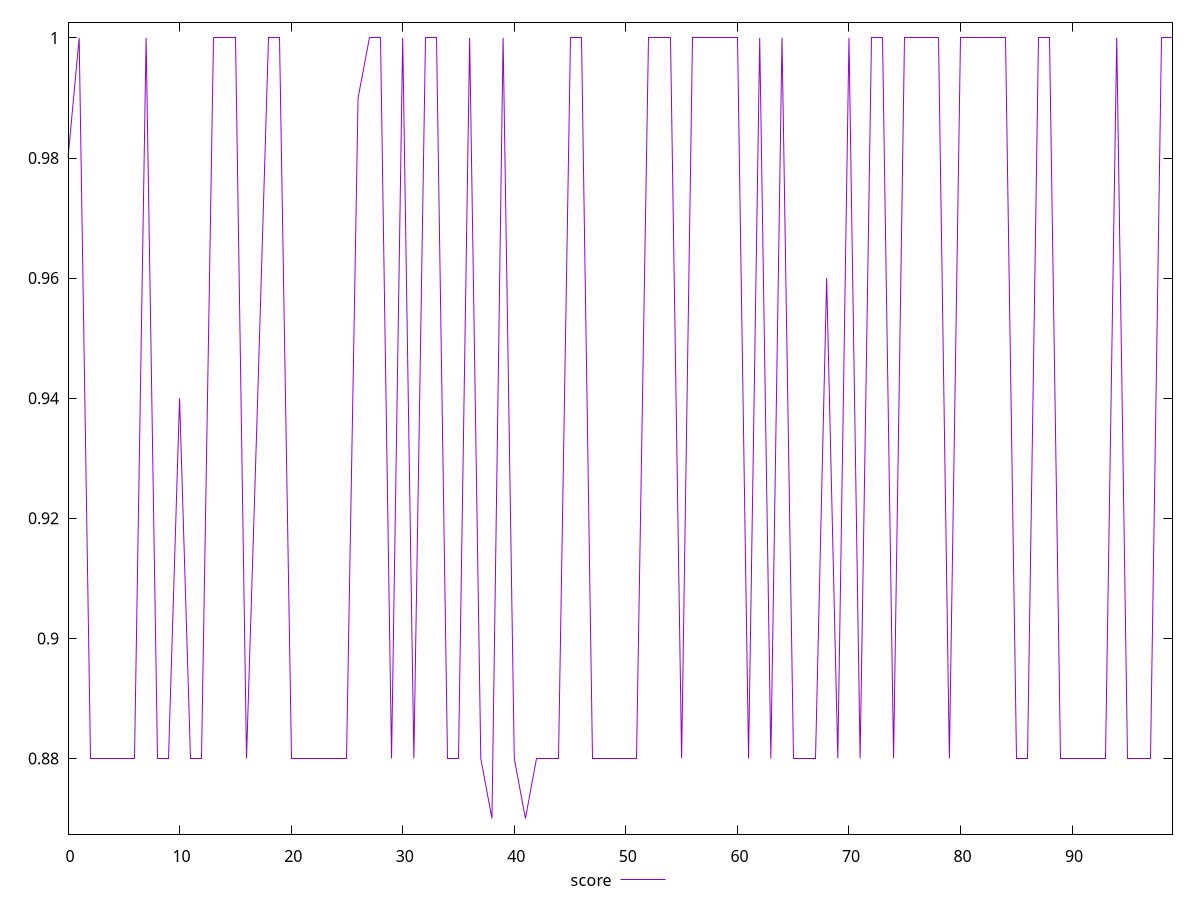 reset

$score <<EOF
0 0.98
1 1
2 0.88
3 0.88
4 0.88
5 0.88
6 0.88
7 1
8 0.88
9 0.88
10 0.94
11 0.88
12 0.88
13 1
14 1
15 1
16 0.88
17 0.94
18 1
19 1
20 0.88
21 0.88
22 0.88
23 0.88
24 0.88
25 0.88
26 0.99
27 1
28 1
29 0.88
30 1
31 0.88
32 1
33 1
34 0.88
35 0.88
36 1
37 0.88
38 0.87
39 1
40 0.88
41 0.87
42 0.88
43 0.88
44 0.88
45 1
46 1
47 0.88
48 0.88
49 0.88
50 0.88
51 0.88
52 1
53 1
54 1
55 0.88
56 1
57 1
58 1
59 1
60 1
61 0.88
62 1
63 0.88
64 1
65 0.88
66 0.88
67 0.88
68 0.96
69 0.88
70 1
71 0.88
72 1
73 1
74 0.88
75 1
76 1
77 1
78 1
79 0.88
80 1
81 1
82 1
83 1
84 1
85 0.88
86 0.88
87 1
88 1
89 0.88
90 0.88
91 0.88
92 0.88
93 0.88
94 1
95 0.88
96 0.88
97 0.88
98 1
99 1
EOF

set key outside below
set xrange [0:99]
set yrange [0.8674:1.0026]
set trange [0.8674:1.0026]
set terminal svg size 640, 500 enhanced background rgb 'white'
set output "report_00013_2021-02-09T12-04-24.940Z/unminified-javascript/samples/pages+cached+noadtech+nomedia+nocss/score/values.svg"

plot $score title "score" with line

reset
